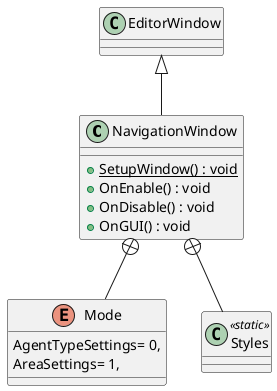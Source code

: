 @startuml
class NavigationWindow {
    + {static} SetupWindow() : void
    + OnEnable() : void
    + OnDisable() : void
    + OnGUI() : void
}
enum Mode {
    AgentTypeSettings= 0,
    AreaSettings= 1,
}
class Styles <<static>> {
}
EditorWindow <|-- NavigationWindow
NavigationWindow +-- Mode
NavigationWindow +-- Styles
@enduml
